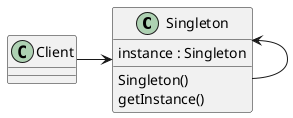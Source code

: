 @startuml
'https://plantuml.com/class-diagram

class Singleton {
instance : Singleton
Singleton()
getInstance()
}

Client -> Singleton
Singleton <- Singleton

@enduml